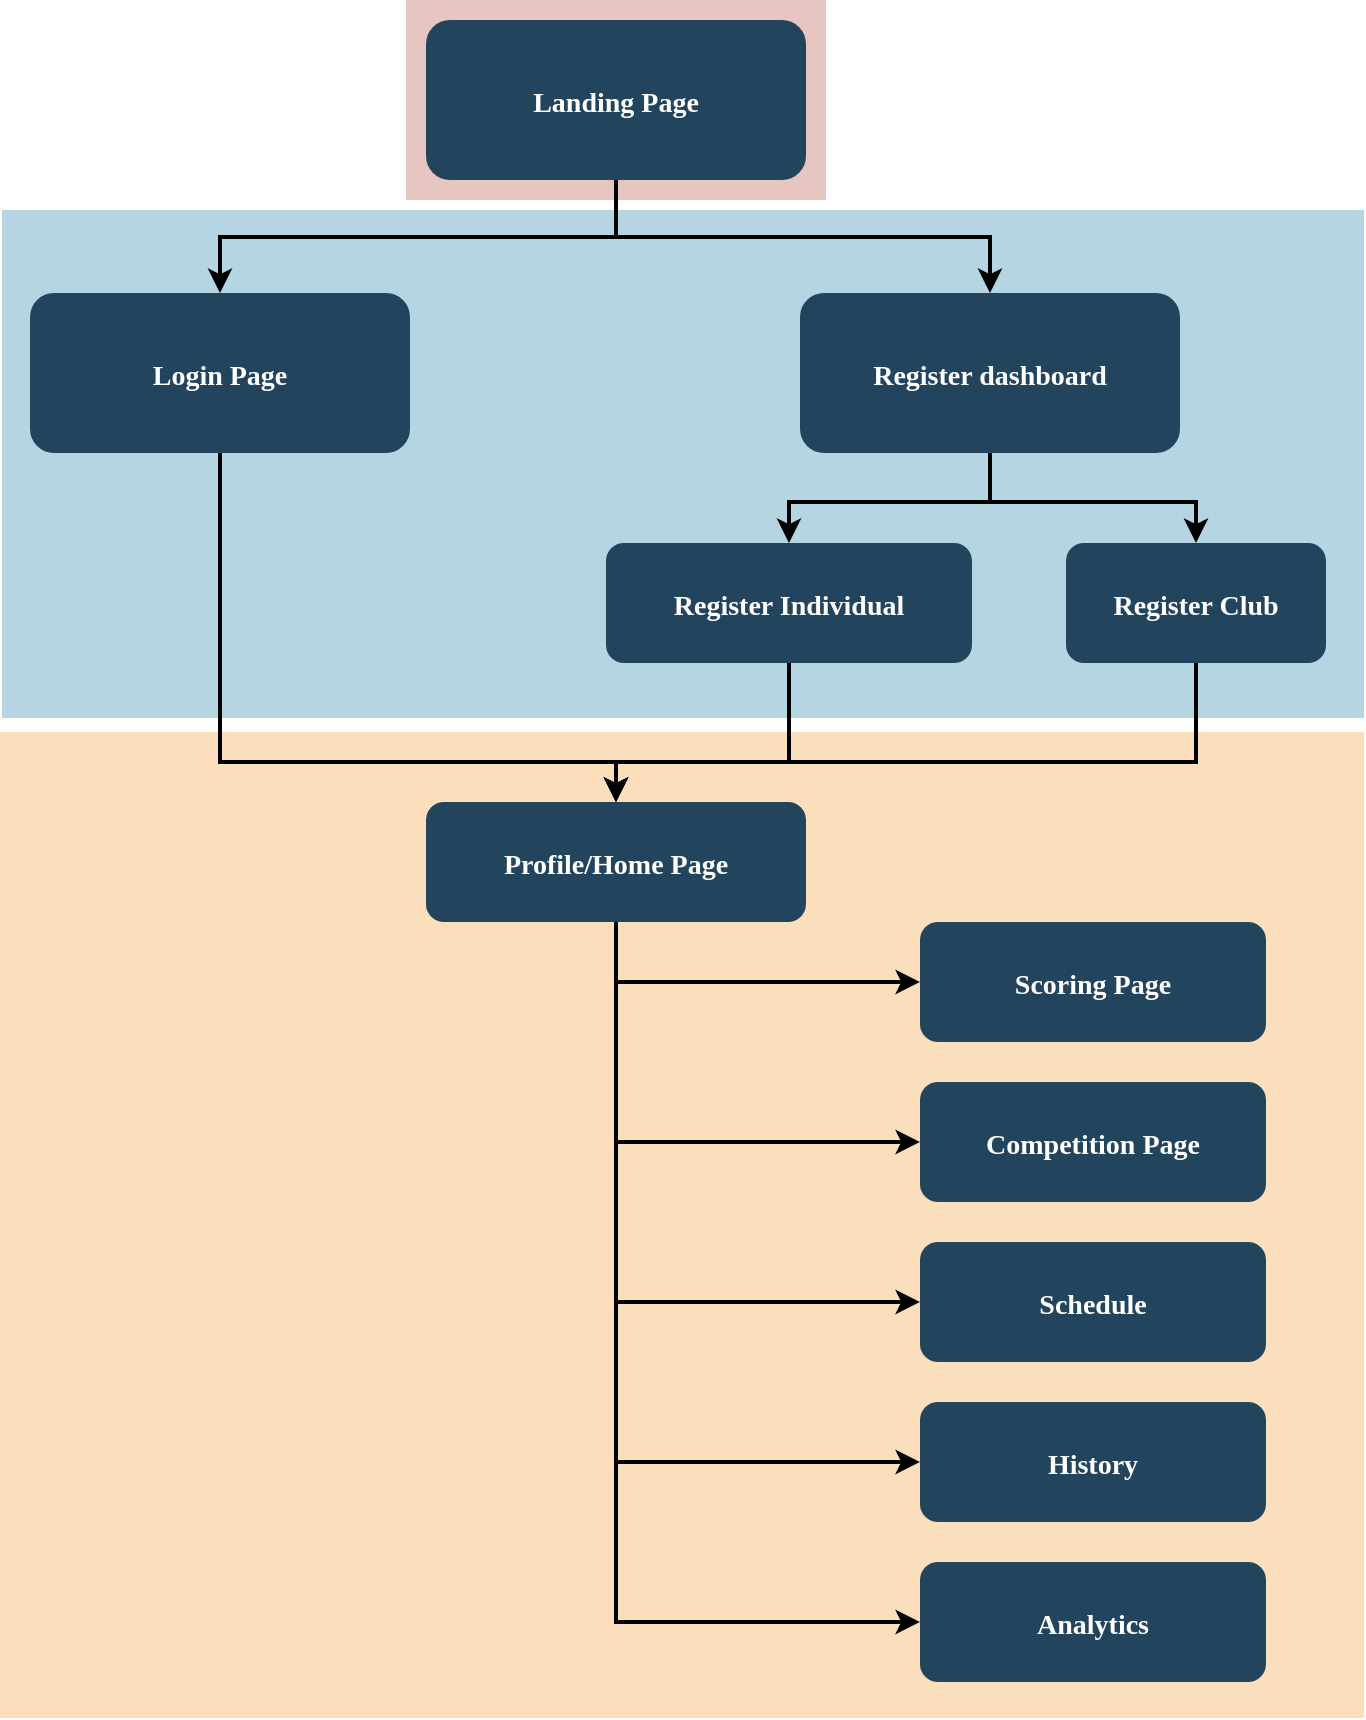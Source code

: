 <mxfile version="24.2.0" type="github">
  <diagram name="Page-1" id="2c0d36ab-eaac-3732-788b-9136903baeff">
    <mxGraphModel dx="1687" dy="911" grid="0" gridSize="10" guides="1" tooltips="1" connect="1" arrows="1" fold="1" page="1" pageScale="1.5" pageWidth="1169" pageHeight="827" background="none" math="0" shadow="0">
      <root>
        <mxCell id="0" />
        <mxCell id="1" parent="0" />
        <mxCell id="123" value="" style="fillColor=#AE4132;strokeColor=none;opacity=30;" parent="1" vertex="1">
          <mxGeometry x="750" y="189.0" width="210" height="100.0" as="geometry" />
        </mxCell>
        <mxCell id="122" value="" style="fillColor=#10739E;strokeColor=none;opacity=30;" parent="1" vertex="1">
          <mxGeometry x="548" y="294" width="681" height="254" as="geometry" />
        </mxCell>
        <mxCell id="117" value="" style="fillColor=#F2931E;strokeColor=none;opacity=30;" parent="1" vertex="1">
          <mxGeometry x="547" y="555" width="682" height="493" as="geometry" />
        </mxCell>
        <mxCell id="2" value="Landing Page" style="rounded=1;fillColor=#23445D;gradientColor=none;strokeColor=none;fontColor=#FFFFFF;fontStyle=1;fontFamily=Tahoma;fontSize=14" parent="1" vertex="1">
          <mxGeometry x="760" y="199" width="190" height="80" as="geometry" />
        </mxCell>
        <mxCell id="9" value="" style="edgeStyle=elbowEdgeStyle;elbow=vertical;strokeWidth=2;rounded=0;entryX=0.5;entryY=0;entryDx=0;entryDy=0;" parent="1" source="2" target="10" edge="1">
          <mxGeometry x="337" y="215.5" width="100" height="100" as="geometry">
            <mxPoint x="337" y="315.5" as="sourcePoint" />
            <mxPoint x="1457" y="335.5" as="targetPoint" />
          </mxGeometry>
        </mxCell>
        <mxCell id="10" value="Register dashboard" style="rounded=1;fillColor=#23445D;gradientColor=none;strokeColor=none;fontColor=#FFFFFF;fontStyle=1;fontFamily=Tahoma;fontSize=14" parent="1" vertex="1">
          <mxGeometry x="947" y="335.5" width="190" height="80" as="geometry" />
        </mxCell>
        <mxCell id="12" value="Login Page" style="rounded=1;fillColor=#23445D;gradientColor=none;strokeColor=none;fontColor=#FFFFFF;fontStyle=1;fontFamily=Tahoma;fontSize=14" parent="1" vertex="1">
          <mxGeometry x="562.0" y="335.5" width="190" height="80" as="geometry" />
        </mxCell>
        <mxCell id="29" value="Profile/Home Page" style="rounded=1;fillColor=#23445D;gradientColor=none;strokeColor=none;fontColor=#FFFFFF;fontStyle=1;fontFamily=Tahoma;fontSize=14" parent="1" vertex="1">
          <mxGeometry x="760" y="590" width="190" height="60" as="geometry" />
        </mxCell>
        <mxCell id="30" value="Scoring Page" style="rounded=1;fillColor=#23445D;gradientColor=none;strokeColor=none;fontColor=#FFFFFF;fontStyle=1;fontFamily=Tahoma;fontSize=14" parent="1" vertex="1">
          <mxGeometry x="1007" y="650" width="173" height="60" as="geometry" />
        </mxCell>
        <mxCell id="41" value="Register Club" style="rounded=1;fillColor=#23445D;gradientColor=none;strokeColor=none;fontColor=#FFFFFF;fontStyle=1;fontFamily=Tahoma;fontSize=14" parent="1" vertex="1">
          <mxGeometry x="1080" y="460.5" width="130" height="60" as="geometry" />
        </mxCell>
        <mxCell id="59" value="" style="edgeStyle=elbowEdgeStyle;elbow=vertical;strokeWidth=2;rounded=0" parent="1" source="2" target="12" edge="1">
          <mxGeometry x="347" y="225.5" width="100" height="100" as="geometry">
            <mxPoint x="862.0" y="275.5" as="sourcePoint" />
            <mxPoint x="1467.0" y="345.5" as="targetPoint" />
          </mxGeometry>
        </mxCell>
        <mxCell id="73" value="" style="edgeStyle=elbowEdgeStyle;elbow=horizontal;strokeWidth=2;rounded=0;exitX=0.5;exitY=1;exitDx=0;exitDy=0;entryX=0;entryY=0.5;entryDx=0;entryDy=0;" parent="1" source="29" target="30" edge="1">
          <mxGeometry x="-23" y="135.5" width="100" height="100" as="geometry">
            <mxPoint x="-23" y="505.5" as="sourcePoint" />
            <mxPoint x="77" y="405.5" as="targetPoint" />
            <Array as="points">
              <mxPoint x="855" y="670" />
            </Array>
          </mxGeometry>
        </mxCell>
        <mxCell id="101" value="" style="edgeStyle=elbowEdgeStyle;elbow=vertical;strokeWidth=2;rounded=0;exitX=0.5;exitY=1;exitDx=0;exitDy=0;entryX=0.5;entryY=0;entryDx=0;entryDy=0;" parent="1" source="12" target="29" edge="1">
          <mxGeometry x="-23" y="135.5" width="100" height="100" as="geometry">
            <mxPoint x="-23" y="235.5" as="sourcePoint" />
            <mxPoint x="77" y="135.5" as="targetPoint" />
            <Array as="points">
              <mxPoint x="750" y="570" />
            </Array>
          </mxGeometry>
        </mxCell>
        <mxCell id="103" value="" style="edgeStyle=elbowEdgeStyle;elbow=vertical;strokeWidth=2;rounded=0;entryX=0.5;entryY=0;entryDx=0;entryDy=0;" parent="1" source="10" target="fBDgxQ-iX8jj5J2Df2Ec-123" edge="1">
          <mxGeometry x="-23" y="135.5" width="100" height="100" as="geometry">
            <mxPoint x="-23" y="235.5" as="sourcePoint" />
            <mxPoint x="77" y="135.5" as="targetPoint" />
            <Array as="points">
              <mxPoint x="1042" y="440" />
            </Array>
          </mxGeometry>
        </mxCell>
        <mxCell id="fBDgxQ-iX8jj5J2Df2Ec-123" value="Register Individual" style="rounded=1;fillColor=#23445D;gradientColor=none;strokeColor=none;fontColor=#FFFFFF;fontStyle=1;fontFamily=Tahoma;fontSize=14" vertex="1" parent="1">
          <mxGeometry x="850" y="460.5" width="183" height="60" as="geometry" />
        </mxCell>
        <mxCell id="fBDgxQ-iX8jj5J2Df2Ec-124" value="" style="edgeStyle=elbowEdgeStyle;elbow=vertical;strokeWidth=2;rounded=0;exitX=0.5;exitY=1;exitDx=0;exitDy=0;entryX=0.5;entryY=0;entryDx=0;entryDy=0;" edge="1" parent="1" source="10" target="41">
          <mxGeometry x="-23" y="135.5" width="100" height="100" as="geometry">
            <mxPoint x="1052" y="425" as="sourcePoint" />
            <mxPoint x="1192" y="470" as="targetPoint" />
            <Array as="points">
              <mxPoint x="1120" y="440" />
            </Array>
          </mxGeometry>
        </mxCell>
        <mxCell id="fBDgxQ-iX8jj5J2Df2Ec-125" value="" style="edgeStyle=elbowEdgeStyle;elbow=vertical;strokeWidth=2;rounded=0;exitX=0.5;exitY=1;exitDx=0;exitDy=0;entryX=0.5;entryY=0;entryDx=0;entryDy=0;" edge="1" parent="1" source="fBDgxQ-iX8jj5J2Df2Ec-123" target="29">
          <mxGeometry x="-23" y="135.5" width="100" height="100" as="geometry">
            <mxPoint x="667" y="426" as="sourcePoint" />
            <mxPoint x="862" y="600" as="targetPoint" />
            <Array as="points">
              <mxPoint x="920" y="570" />
            </Array>
          </mxGeometry>
        </mxCell>
        <mxCell id="fBDgxQ-iX8jj5J2Df2Ec-126" value="" style="edgeStyle=elbowEdgeStyle;elbow=vertical;strokeWidth=2;rounded=0;exitX=0.5;exitY=1;exitDx=0;exitDy=0;entryX=0.5;entryY=0;entryDx=0;entryDy=0;" edge="1" parent="1" source="41" target="29">
          <mxGeometry x="-23" y="135.5" width="100" height="100" as="geometry">
            <mxPoint x="952" y="531" as="sourcePoint" />
            <mxPoint x="862" y="600" as="targetPoint" />
            <Array as="points">
              <mxPoint x="1000" y="570" />
            </Array>
          </mxGeometry>
        </mxCell>
        <mxCell id="fBDgxQ-iX8jj5J2Df2Ec-127" value="Competition Page" style="rounded=1;fillColor=#23445D;gradientColor=none;strokeColor=none;fontColor=#FFFFFF;fontStyle=1;fontFamily=Tahoma;fontSize=14" vertex="1" parent="1">
          <mxGeometry x="1007" y="730" width="173" height="60" as="geometry" />
        </mxCell>
        <mxCell id="fBDgxQ-iX8jj5J2Df2Ec-128" value="" style="edgeStyle=elbowEdgeStyle;elbow=horizontal;strokeWidth=2;rounded=0;exitX=0.5;exitY=1;exitDx=0;exitDy=0;entryX=0;entryY=0.5;entryDx=0;entryDy=0;" edge="1" parent="1" target="fBDgxQ-iX8jj5J2Df2Ec-127" source="29">
          <mxGeometry x="-23" y="135.5" width="100" height="100" as="geometry">
            <mxPoint x="855" y="730" as="sourcePoint" />
            <mxPoint x="77" y="485.5" as="targetPoint" />
            <Array as="points">
              <mxPoint x="855" y="750" />
            </Array>
          </mxGeometry>
        </mxCell>
        <mxCell id="fBDgxQ-iX8jj5J2Df2Ec-129" value="Schedule" style="rounded=1;fillColor=#23445D;gradientColor=none;strokeColor=none;fontColor=#FFFFFF;fontStyle=1;fontFamily=Tahoma;fontSize=14" vertex="1" parent="1">
          <mxGeometry x="1007" y="810" width="173" height="60" as="geometry" />
        </mxCell>
        <mxCell id="fBDgxQ-iX8jj5J2Df2Ec-130" value="" style="edgeStyle=elbowEdgeStyle;elbow=horizontal;strokeWidth=2;rounded=0;exitX=0.5;exitY=1;exitDx=0;exitDy=0;entryX=0;entryY=0.5;entryDx=0;entryDy=0;" edge="1" parent="1" target="fBDgxQ-iX8jj5J2Df2Ec-129" source="29">
          <mxGeometry x="-23" y="135.5" width="100" height="100" as="geometry">
            <mxPoint x="855" y="810" as="sourcePoint" />
            <mxPoint x="77" y="565.5" as="targetPoint" />
            <Array as="points">
              <mxPoint x="855" y="830" />
            </Array>
          </mxGeometry>
        </mxCell>
        <mxCell id="fBDgxQ-iX8jj5J2Df2Ec-131" value="History" style="rounded=1;fillColor=#23445D;gradientColor=none;strokeColor=none;fontColor=#FFFFFF;fontStyle=1;fontFamily=Tahoma;fontSize=14" vertex="1" parent="1">
          <mxGeometry x="1007" y="890" width="173" height="60" as="geometry" />
        </mxCell>
        <mxCell id="fBDgxQ-iX8jj5J2Df2Ec-132" value="" style="edgeStyle=elbowEdgeStyle;elbow=horizontal;strokeWidth=2;rounded=0;exitX=0.5;exitY=1;exitDx=0;exitDy=0;entryX=0;entryY=0.5;entryDx=0;entryDy=0;" edge="1" parent="1" target="fBDgxQ-iX8jj5J2Df2Ec-131" source="29">
          <mxGeometry x="-23" y="135.5" width="100" height="100" as="geometry">
            <mxPoint x="855" y="890" as="sourcePoint" />
            <mxPoint x="77" y="645.5" as="targetPoint" />
            <Array as="points">
              <mxPoint x="855" y="910" />
            </Array>
          </mxGeometry>
        </mxCell>
        <mxCell id="fBDgxQ-iX8jj5J2Df2Ec-133" value="Analytics" style="rounded=1;fillColor=#23445D;gradientColor=none;strokeColor=none;fontColor=#FFFFFF;fontStyle=1;fontFamily=Tahoma;fontSize=14" vertex="1" parent="1">
          <mxGeometry x="1007" y="970" width="173" height="60" as="geometry" />
        </mxCell>
        <mxCell id="fBDgxQ-iX8jj5J2Df2Ec-134" value="" style="edgeStyle=elbowEdgeStyle;elbow=horizontal;strokeWidth=2;rounded=0;exitX=0.5;exitY=1;exitDx=0;exitDy=0;entryX=0;entryY=0.5;entryDx=0;entryDy=0;" edge="1" parent="1" target="fBDgxQ-iX8jj5J2Df2Ec-133" source="29">
          <mxGeometry x="-23" y="135.5" width="100" height="100" as="geometry">
            <mxPoint x="855" y="730" as="sourcePoint" />
            <mxPoint x="77" y="725.5" as="targetPoint" />
            <Array as="points">
              <mxPoint x="855" y="990" />
            </Array>
          </mxGeometry>
        </mxCell>
      </root>
    </mxGraphModel>
  </diagram>
</mxfile>
